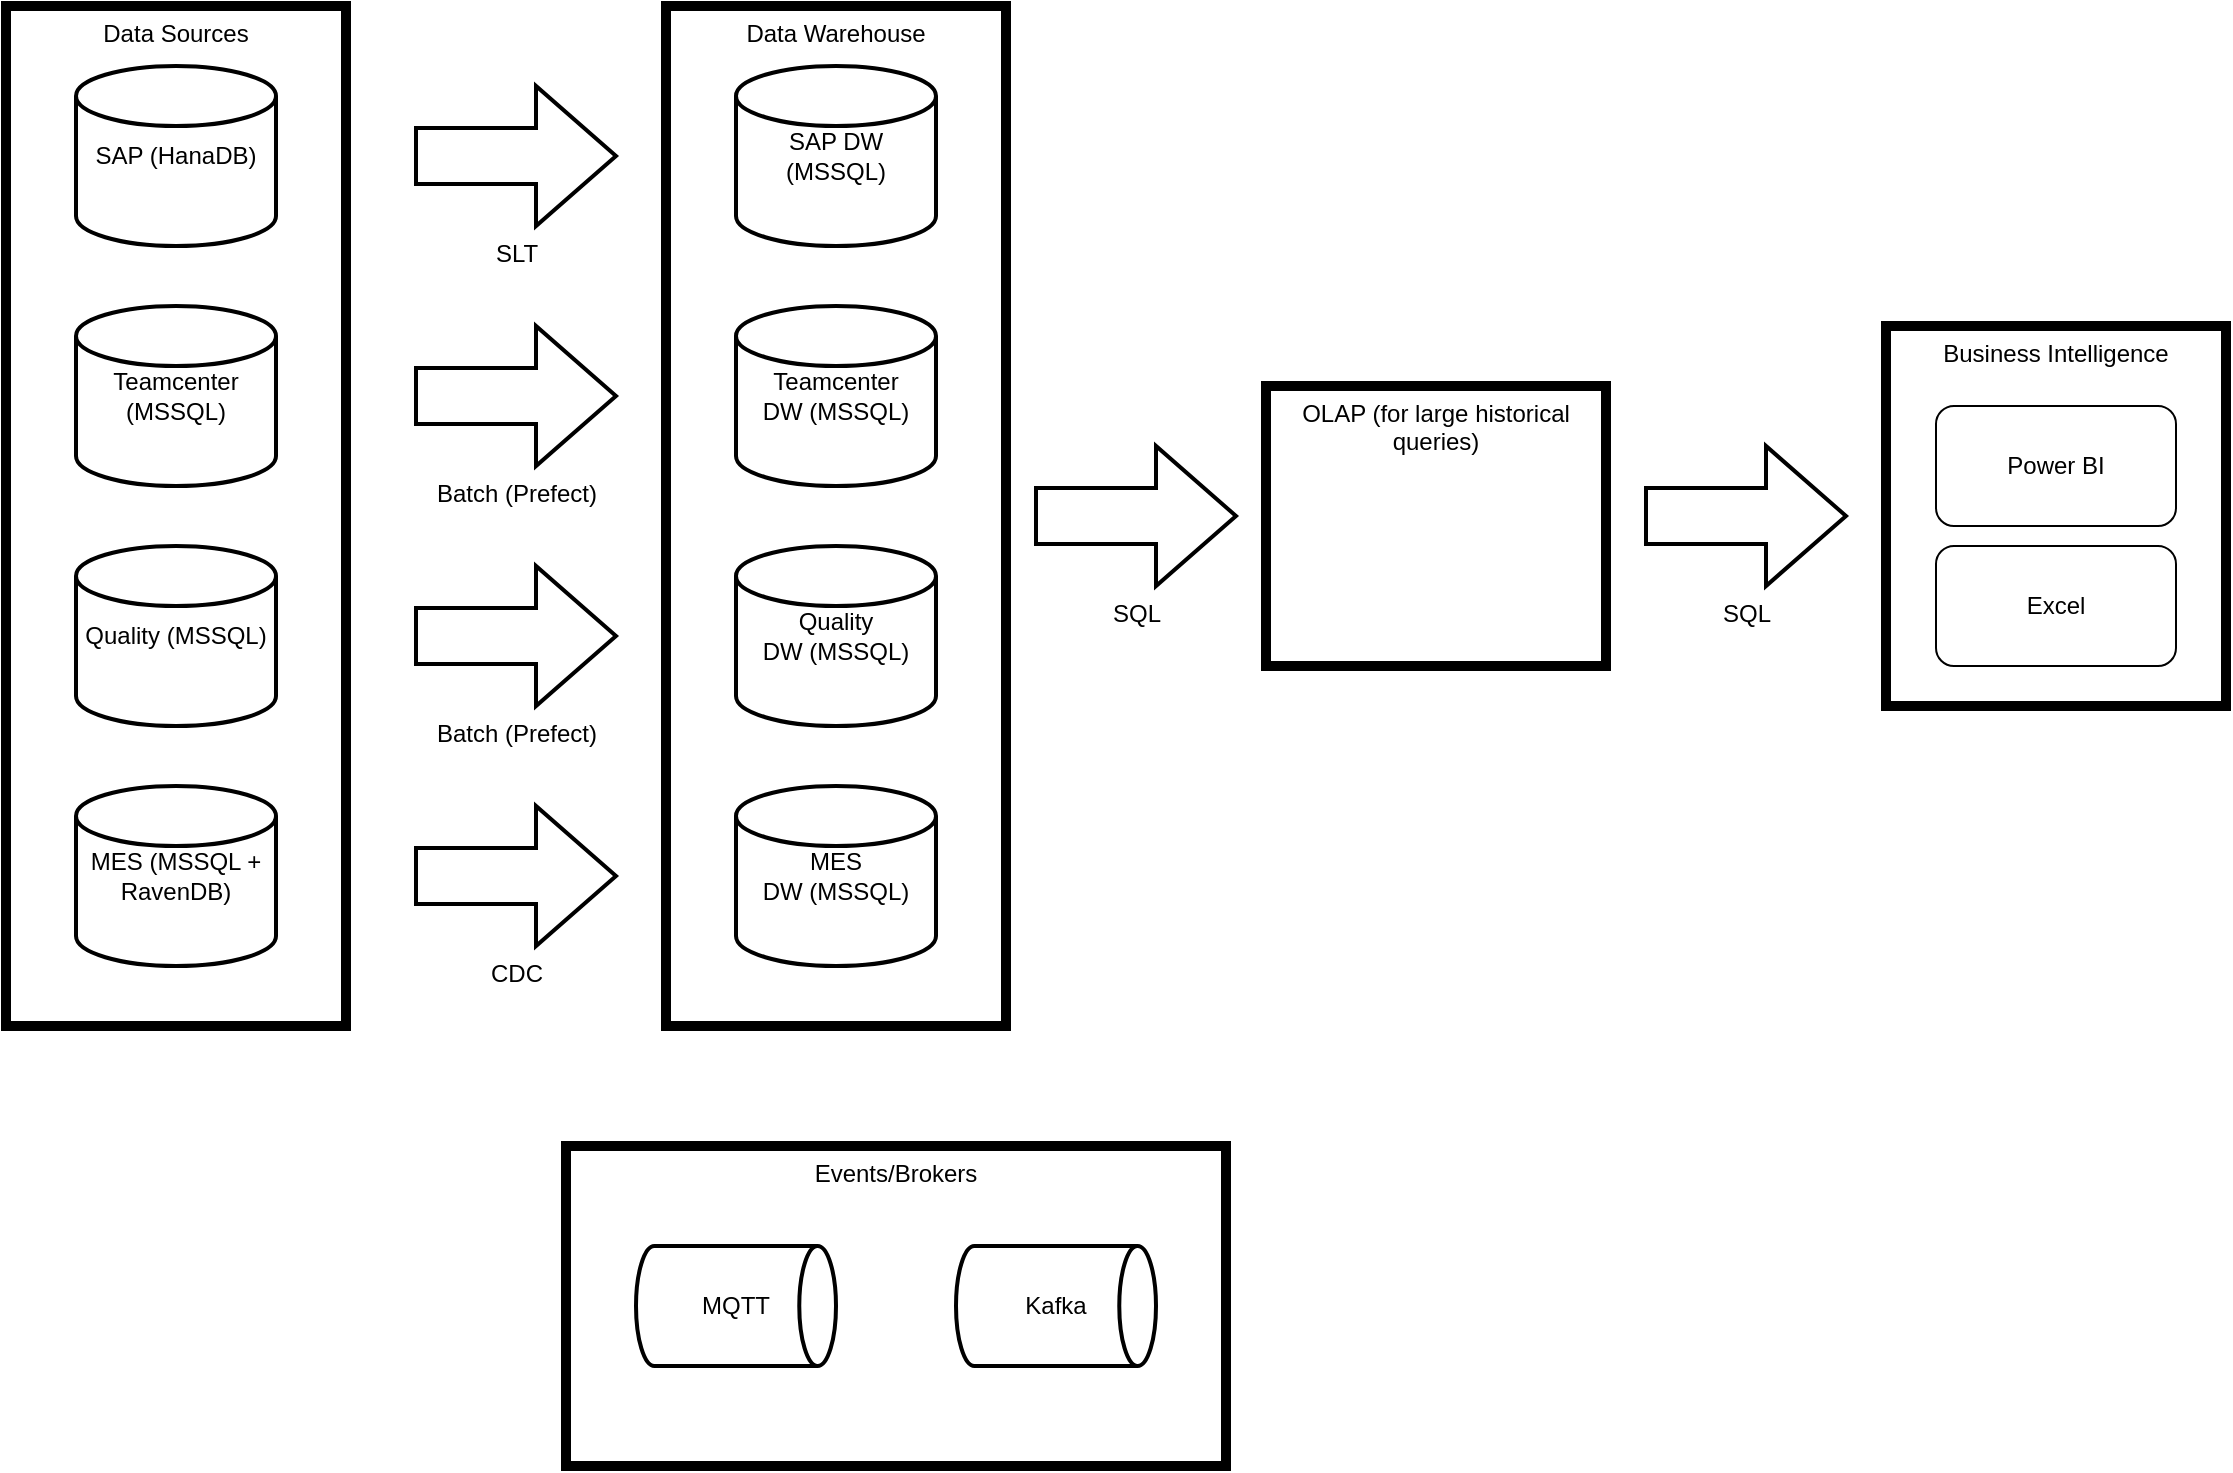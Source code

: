<mxfile version="22.1.22" type="embed">
  <diagram id="_ZkaUF0gKT15L9rX-87M" name="Page-1">
    <mxGraphModel dx="2202" dy="740" grid="1" gridSize="10" guides="1" tooltips="1" connect="1" arrows="1" fold="1" page="1" pageScale="1" pageWidth="850" pageHeight="1100" math="0" shadow="0">
      <root>
        <mxCell id="0" />
        <mxCell id="1" parent="0" />
        <mxCell id="40" value="Events/Brokers" style="rounded=0;whiteSpace=wrap;html=1;fillColor=none;strokeWidth=5;verticalAlign=top;" parent="1" vertex="1">
          <mxGeometry x="130" y="800" width="330" height="160" as="geometry" />
        </mxCell>
        <mxCell id="35" value="OLAP (for large historical queries)" style="rounded=0;whiteSpace=wrap;html=1;fillColor=none;strokeWidth=5;verticalAlign=top;" parent="1" vertex="1">
          <mxGeometry x="480" y="420" width="170" height="140" as="geometry" />
        </mxCell>
        <mxCell id="17" value="Data Sources" style="rounded=0;whiteSpace=wrap;html=1;fillColor=none;strokeWidth=5;align=center;verticalAlign=top;" parent="1" vertex="1">
          <mxGeometry x="-150" y="230" width="170" height="510" as="geometry" />
        </mxCell>
        <mxCell id="16" value="Data Warehouse" style="rounded=0;whiteSpace=wrap;html=1;fillColor=none;strokeWidth=5;verticalAlign=top;" parent="1" vertex="1">
          <mxGeometry x="180" y="230" width="170" height="510" as="geometry" />
        </mxCell>
        <mxCell id="3" value="MES (MSSQL + RavenDB)" style="strokeWidth=2;html=1;shape=mxgraph.flowchart.database;whiteSpace=wrap;" parent="1" vertex="1">
          <mxGeometry x="-115" y="620" width="100" height="90" as="geometry" />
        </mxCell>
        <mxCell id="4" value="Quality (MSSQL)" style="strokeWidth=2;html=1;shape=mxgraph.flowchart.database;whiteSpace=wrap;" parent="1" vertex="1">
          <mxGeometry x="-115" y="500" width="100" height="90" as="geometry" />
        </mxCell>
        <mxCell id="5" value="Teamcenter (MSSQL)" style="strokeWidth=2;html=1;shape=mxgraph.flowchart.database;whiteSpace=wrap;" parent="1" vertex="1">
          <mxGeometry x="-115" y="380" width="100" height="90" as="geometry" />
        </mxCell>
        <mxCell id="6" value="SAP (HanaDB)" style="strokeWidth=2;html=1;shape=mxgraph.flowchart.database;whiteSpace=wrap;" parent="1" vertex="1">
          <mxGeometry x="-115" y="260" width="100" height="90" as="geometry" />
        </mxCell>
        <mxCell id="7" value="CDC" style="verticalLabelPosition=bottom;verticalAlign=top;html=1;strokeWidth=2;shape=mxgraph.arrows2.arrow;dy=0.6;dx=40;notch=0;" parent="1" vertex="1">
          <mxGeometry x="55" y="630" width="100" height="70" as="geometry" />
        </mxCell>
        <mxCell id="8" value="Batch (Prefect)" style="verticalLabelPosition=bottom;verticalAlign=top;html=1;strokeWidth=2;shape=mxgraph.arrows2.arrow;dy=0.6;dx=40;notch=0;" parent="1" vertex="1">
          <mxGeometry x="55" y="510" width="100" height="70" as="geometry" />
        </mxCell>
        <mxCell id="9" value="Batch (Prefect)" style="verticalLabelPosition=bottom;verticalAlign=top;html=1;strokeWidth=2;shape=mxgraph.arrows2.arrow;dy=0.6;dx=40;notch=0;" parent="1" vertex="1">
          <mxGeometry x="55" y="390" width="100" height="70" as="geometry" />
        </mxCell>
        <mxCell id="11" value="SLT" style="verticalLabelPosition=bottom;verticalAlign=top;html=1;strokeWidth=2;shape=mxgraph.arrows2.arrow;dy=0.6;dx=40;notch=0;" parent="1" vertex="1">
          <mxGeometry x="55" y="270" width="100" height="70" as="geometry" />
        </mxCell>
        <mxCell id="12" value="MES&lt;br&gt;DW (MSSQL)" style="strokeWidth=2;html=1;shape=mxgraph.flowchart.database;whiteSpace=wrap;" parent="1" vertex="1">
          <mxGeometry x="215" y="620" width="100" height="90" as="geometry" />
        </mxCell>
        <mxCell id="13" value="Quality&lt;br&gt;DW (MSSQL)" style="strokeWidth=2;html=1;shape=mxgraph.flowchart.database;whiteSpace=wrap;" parent="1" vertex="1">
          <mxGeometry x="215" y="500" width="100" height="90" as="geometry" />
        </mxCell>
        <mxCell id="14" value="Teamcenter&lt;br&gt;DW (MSSQL)" style="strokeWidth=2;html=1;shape=mxgraph.flowchart.database;whiteSpace=wrap;" parent="1" vertex="1">
          <mxGeometry x="215" y="380" width="100" height="90" as="geometry" />
        </mxCell>
        <mxCell id="15" value="SAP DW (MSSQL)" style="strokeWidth=2;html=1;shape=mxgraph.flowchart.database;whiteSpace=wrap;" parent="1" vertex="1">
          <mxGeometry x="215" y="260" width="100" height="90" as="geometry" />
        </mxCell>
        <mxCell id="27" style="edgeStyle=orthogonalEdgeStyle;rounded=0;orthogonalLoop=1;jettySize=auto;html=1;entryX=0.5;entryY=1;entryDx=0;entryDy=0;strokeColor=none;" parent="1" edge="1">
          <mxGeometry relative="1" as="geometry">
            <mxPoint x="530" y="635" as="sourcePoint" />
            <mxPoint x="530" y="575" as="targetPoint" />
          </mxGeometry>
        </mxCell>
        <mxCell id="25" value="MQTT" style="strokeWidth=2;html=1;shape=mxgraph.flowchart.direct_data;whiteSpace=wrap;" parent="1" vertex="1">
          <mxGeometry x="165" y="850" width="100" height="60" as="geometry" />
        </mxCell>
        <mxCell id="36" value="SQL" style="verticalLabelPosition=bottom;verticalAlign=top;html=1;strokeWidth=2;shape=mxgraph.arrows2.arrow;dy=0.6;dx=40;notch=0;" parent="1" vertex="1">
          <mxGeometry x="365" y="450" width="100" height="70" as="geometry" />
        </mxCell>
        <mxCell id="43" value="SQL" style="verticalLabelPosition=bottom;verticalAlign=top;html=1;strokeWidth=2;shape=mxgraph.arrows2.arrow;dy=0.6;dx=40;notch=0;" parent="1" vertex="1">
          <mxGeometry x="670" y="450" width="100" height="70" as="geometry" />
        </mxCell>
        <mxCell id="46" value="Business Intelligence" style="rounded=0;whiteSpace=wrap;html=1;fillColor=none;strokeWidth=5;verticalAlign=top;" parent="1" vertex="1">
          <mxGeometry x="790" y="390" width="170" height="190" as="geometry" />
        </mxCell>
        <mxCell id="47" value="Excel" style="rounded=1;whiteSpace=wrap;html=1;" parent="1" vertex="1">
          <mxGeometry x="815" y="500" width="120" height="60" as="geometry" />
        </mxCell>
        <mxCell id="49" value="Power BI" style="rounded=1;whiteSpace=wrap;html=1;" parent="1" vertex="1">
          <mxGeometry x="815" y="430" width="120" height="60" as="geometry" />
        </mxCell>
        <mxCell id="50" value="Kafka" style="strokeWidth=2;html=1;shape=mxgraph.flowchart.direct_data;whiteSpace=wrap;" parent="1" vertex="1">
          <mxGeometry x="325" y="850" width="100" height="60" as="geometry" />
        </mxCell>
      </root>
    </mxGraphModel>
  </diagram>
</mxfile>
